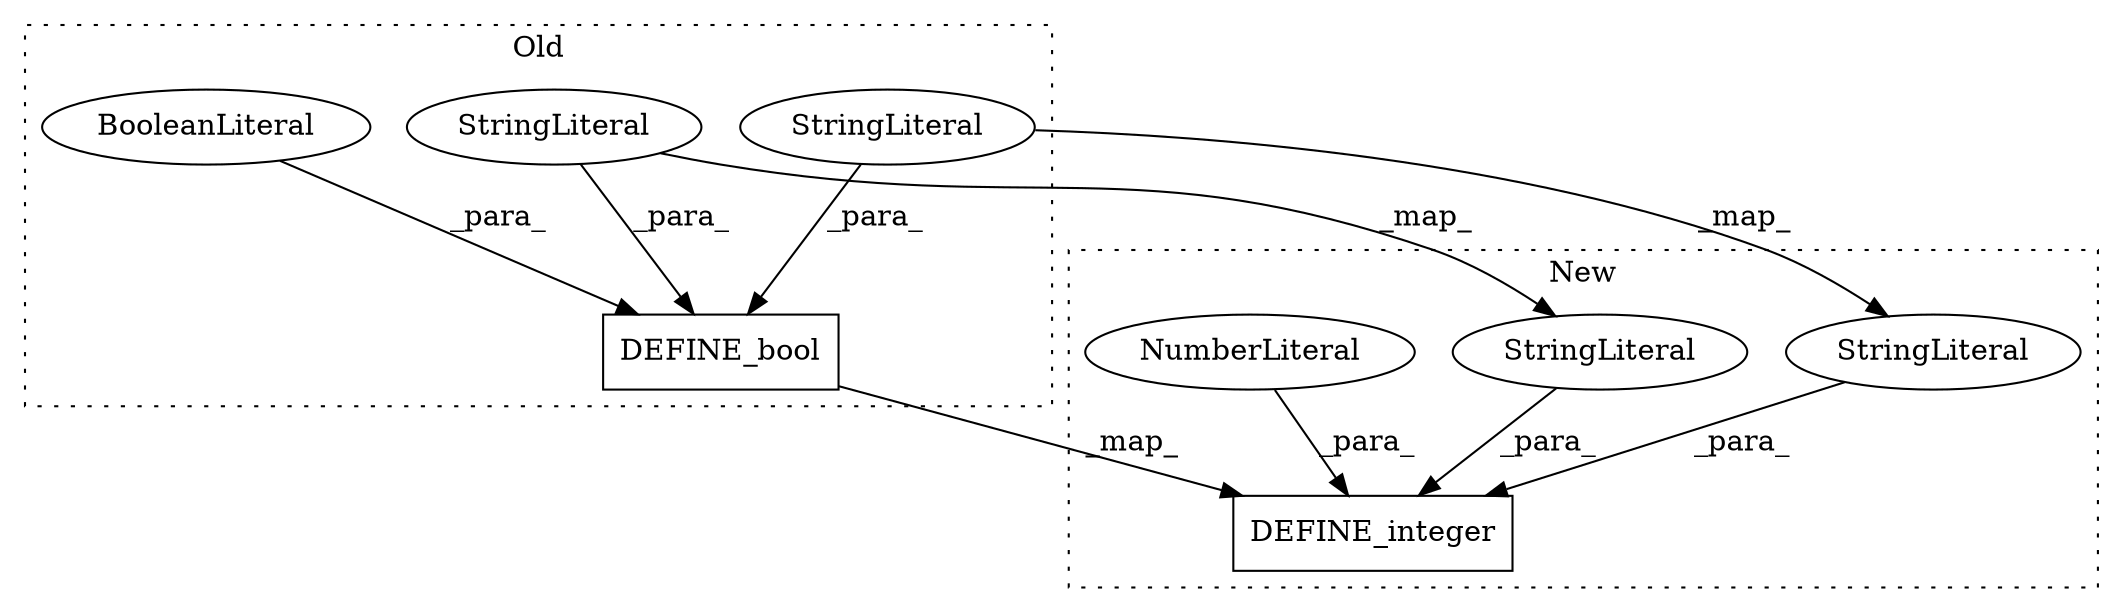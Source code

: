 digraph G {
subgraph cluster0 {
1 [label="DEFINE_bool" a="32" s="2999,3114" l="12,1" shape="box"];
4 [label="BooleanLiteral" a="9" s="3022" l="5" shape="ellipse"];
6 [label="StringLiteral" a="45" s="3028" l="86" shape="ellipse"];
7 [label="StringLiteral" a="45" s="3011" l="10" shape="ellipse"];
label = "Old";
style="dotted";
}
subgraph cluster1 {
2 [label="DEFINE_integer" a="32" s="4111,4296" l="15,1" shape="box"];
3 [label="NumberLiteral" a="34" s="4157" l="3" shape="ellipse"];
5 [label="StringLiteral" a="45" s="4161" l="135" shape="ellipse"];
8 [label="StringLiteral" a="45" s="4126" l="30" shape="ellipse"];
label = "New";
style="dotted";
}
1 -> 2 [label="_map_"];
3 -> 2 [label="_para_"];
4 -> 1 [label="_para_"];
5 -> 2 [label="_para_"];
6 -> 5 [label="_map_"];
6 -> 1 [label="_para_"];
7 -> 8 [label="_map_"];
7 -> 1 [label="_para_"];
8 -> 2 [label="_para_"];
}